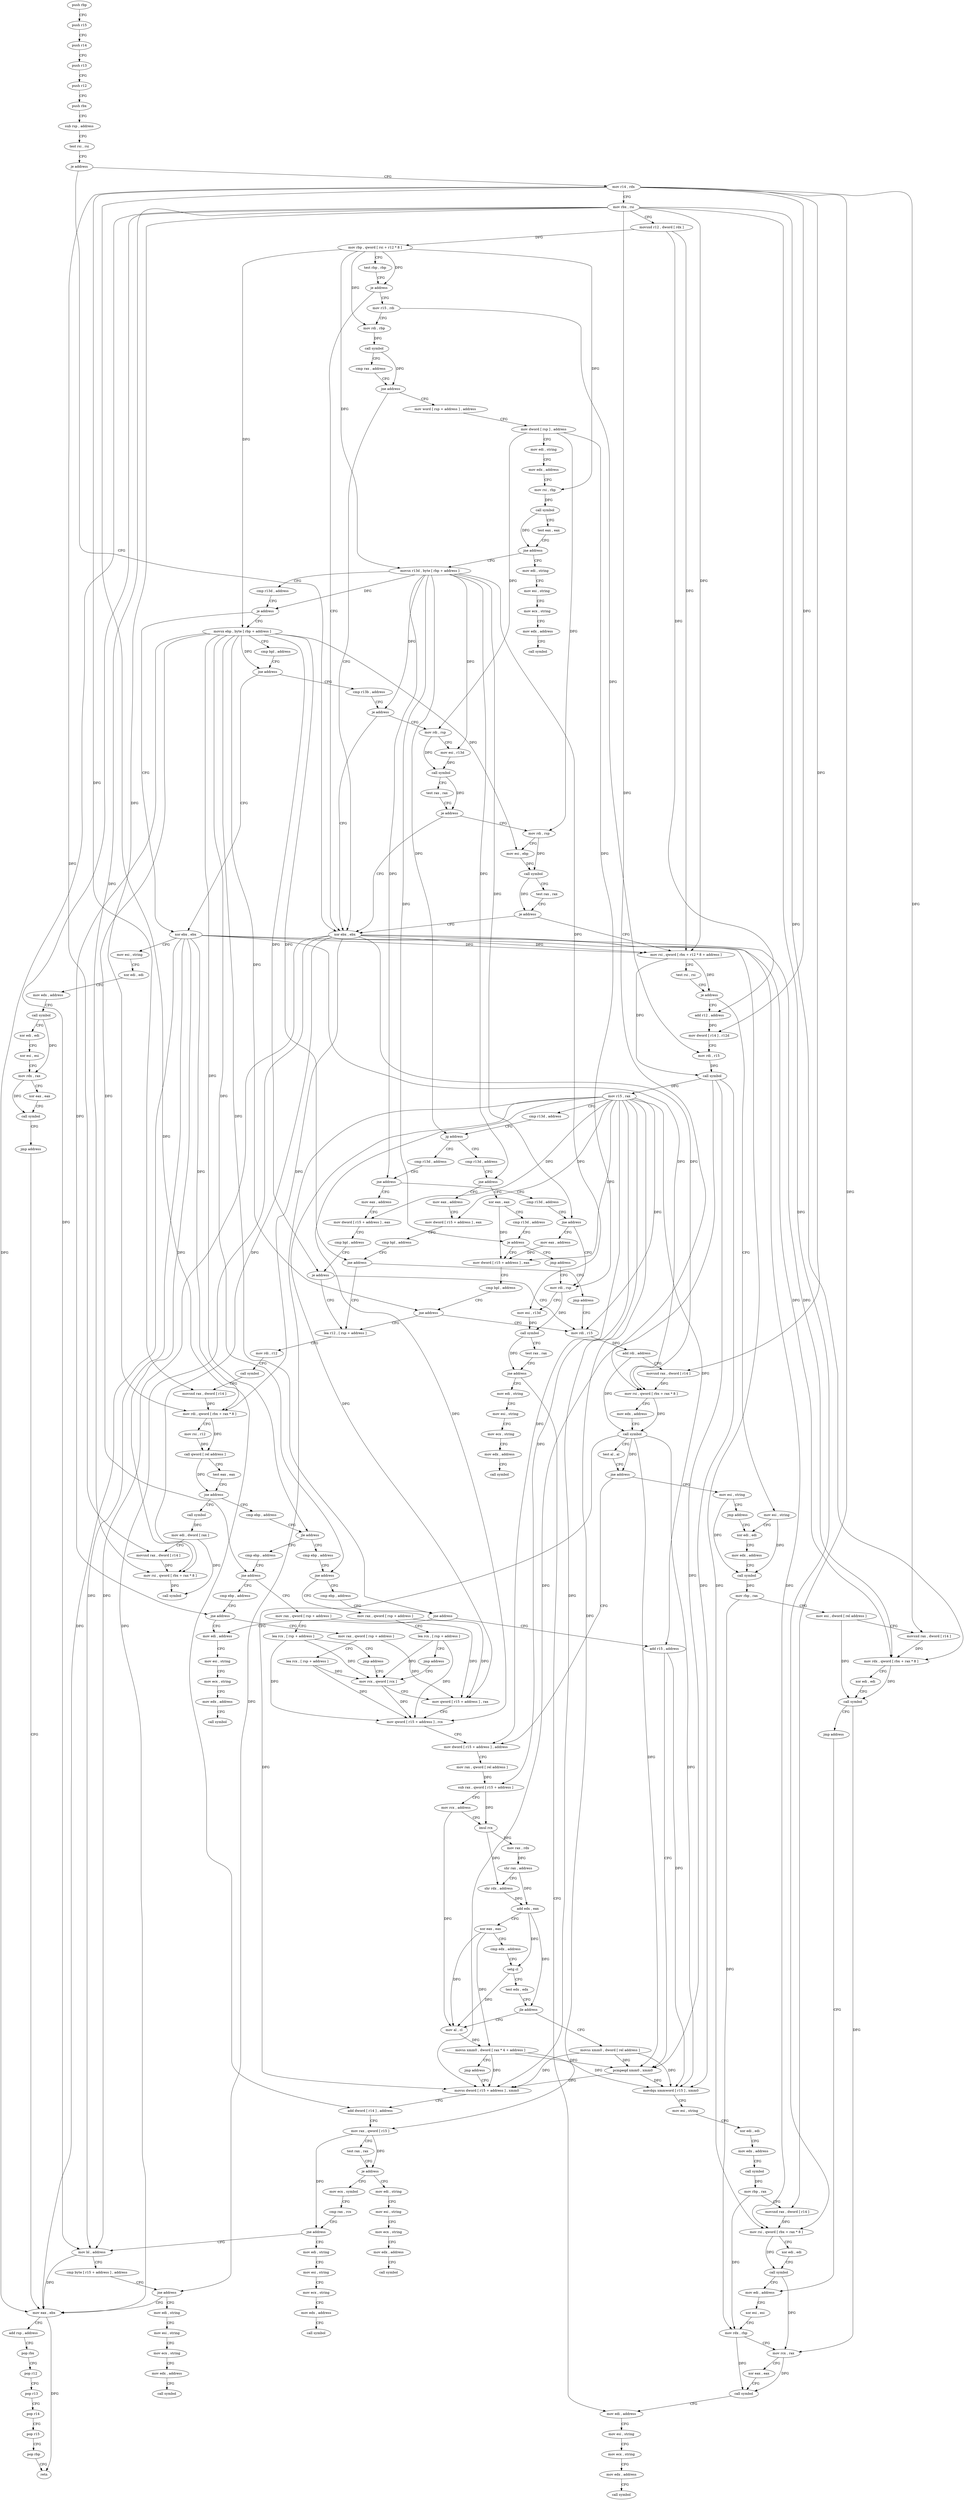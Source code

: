 digraph "func" {
"4242144" [label = "push rbp" ]
"4242145" [label = "push r15" ]
"4242147" [label = "push r14" ]
"4242149" [label = "push r13" ]
"4242151" [label = "push r12" ]
"4242153" [label = "push rbx" ]
"4242154" [label = "sub rsp , address" ]
"4242161" [label = "test rsi , rsi" ]
"4242164" [label = "je address" ]
"4242410" [label = "xor ebx , ebx" ]
"4242170" [label = "mov r14 , rdx" ]
"4242412" [label = "mov eax , ebx" ]
"4242173" [label = "mov rbx , rsi" ]
"4242176" [label = "movsxd r12 , dword [ rdx ]" ]
"4242179" [label = "mov rbp , qword [ rsi + r12 * 8 ]" ]
"4242183" [label = "test rbp , rbp" ]
"4242186" [label = "je address" ]
"4242192" [label = "mov r15 , rdi" ]
"4242195" [label = "mov rdi , rbp" ]
"4242198" [label = "call symbol" ]
"4242203" [label = "cmp rax , address" ]
"4242207" [label = "jne address" ]
"4242213" [label = "mov word [ rsp + address ] , address" ]
"4242220" [label = "mov dword [ rsp ] , address" ]
"4242227" [label = "mov edi , string" ]
"4242232" [label = "mov edx , address" ]
"4242237" [label = "mov rsi , rbp" ]
"4242240" [label = "call symbol" ]
"4242245" [label = "test eax , eax" ]
"4242247" [label = "jne address" ]
"4242787" [label = "mov edi , string" ]
"4242253" [label = "movsx r13d , byte [ rbp + address ]" ]
"4242792" [label = "mov esi , string" ]
"4242797" [label = "mov ecx , string" ]
"4242802" [label = "mov edx , address" ]
"4242807" [label = "call symbol" ]
"4242258" [label = "cmp r13d , address" ]
"4242262" [label = "je address" ]
"4242274" [label = "xor ebx , ebx" ]
"4242264" [label = "movsx ebp , byte [ rbp + address ]" ]
"4242276" [label = "mov esi , string" ]
"4242281" [label = "xor edi , edi" ]
"4242283" [label = "mov edx , address" ]
"4242288" [label = "call symbol" ]
"4242293" [label = "xor edi , edi" ]
"4242295" [label = "xor esi , esi" ]
"4242297" [label = "mov rdx , rax" ]
"4242300" [label = "xor eax , eax" ]
"4242302" [label = "call symbol" ]
"4242307" [label = "jmp address" ]
"4242268" [label = "cmp bpl , address" ]
"4242272" [label = "jne address" ]
"4242309" [label = "cmp r13b , address" ]
"4242414" [label = "add rsp , address" ]
"4242421" [label = "pop rbx" ]
"4242422" [label = "pop r12" ]
"4242424" [label = "pop r13" ]
"4242426" [label = "pop r14" ]
"4242428" [label = "pop r15" ]
"4242430" [label = "pop rbp" ]
"4242431" [label = "retn" ]
"4242313" [label = "je address" ]
"4242315" [label = "mov rdi , rsp" ]
"4242318" [label = "mov esi , r13d" ]
"4242321" [label = "call symbol" ]
"4242326" [label = "test rax , rax" ]
"4242329" [label = "je address" ]
"4242331" [label = "mov rdi , rsp" ]
"4242334" [label = "mov esi , ebp" ]
"4242336" [label = "call symbol" ]
"4242341" [label = "test rax , rax" ]
"4242344" [label = "je address" ]
"4242346" [label = "mov rsi , qword [ rbx + r12 * 8 + address ]" ]
"4242351" [label = "test rsi , rsi" ]
"4242354" [label = "je address" ]
"4242812" [label = "mov esi , string" ]
"4242360" [label = "add r12 , address" ]
"4242817" [label = "xor edi , edi" ]
"4242364" [label = "mov dword [ r14 ] , r12d" ]
"4242367" [label = "mov rdi , r15" ]
"4242370" [label = "call symbol" ]
"4242375" [label = "mov r15 , rax" ]
"4242378" [label = "cmp r13d , address" ]
"4242382" [label = "jg address" ]
"4242432" [label = "cmp r13d , address" ]
"4242384" [label = "cmp r13d , address" ]
"4243019" [label = "mov edi , address" ]
"4243024" [label = "xor esi , esi" ]
"4243026" [label = "mov rdx , rbp" ]
"4243029" [label = "mov rcx , rax" ]
"4243032" [label = "xor eax , eax" ]
"4243034" [label = "call symbol" ]
"4243039" [label = "mov edi , address" ]
"4242436" [label = "jne address" ]
"4242525" [label = "cmp r13d , address" ]
"4242438" [label = "mov eax , address" ]
"4242388" [label = "jne address" ]
"4242512" [label = "xor eax , eax" ]
"4242390" [label = "mov eax , address" ]
"4242529" [label = "jne address" ]
"4242926" [label = "mov rdi , rsp" ]
"4242535" [label = "mov eax , address" ]
"4242443" [label = "mov dword [ r15 + address ] , eax" ]
"4242447" [label = "cmp bpl , address" ]
"4242451" [label = "je address" ]
"4242550" [label = "mov rdi , r15" ]
"4242453" [label = "lea r12 , [ rsp + address ]" ]
"4242514" [label = "cmp r13d , address" ]
"4242518" [label = "je address" ]
"4242540" [label = "mov dword [ r15 + address ] , eax" ]
"4242520" [label = "jmp address" ]
"4242395" [label = "mov dword [ r15 + address ] , eax" ]
"4242399" [label = "cmp bpl , address" ]
"4242403" [label = "jne address" ]
"4242405" [label = "jmp address" ]
"4242929" [label = "mov esi , r13d" ]
"4242932" [label = "call symbol" ]
"4242937" [label = "test rax , rax" ]
"4242940" [label = "jne address" ]
"4242942" [label = "mov edi , string" ]
"4242553" [label = "add rdi , address" ]
"4242557" [label = "movsxd rax , dword [ r14 ]" ]
"4242560" [label = "mov rsi , qword [ rbx + rax * 8 ]" ]
"4242564" [label = "mov edx , address" ]
"4242569" [label = "call symbol" ]
"4242574" [label = "test al , al" ]
"4242576" [label = "jne address" ]
"4242639" [label = "mov dword [ r15 + address ] , address" ]
"4242578" [label = "mov esi , string" ]
"4242458" [label = "mov rdi , r12" ]
"4242461" [label = "call symbol" ]
"4242466" [label = "movsxd rax , dword [ r14 ]" ]
"4242469" [label = "mov rdi , qword [ rbx + rax * 8 ]" ]
"4242473" [label = "mov rsi , r12" ]
"4242476" [label = "call qword [ rel address ]" ]
"4242482" [label = "test eax , eax" ]
"4242484" [label = "jne address" ]
"4242907" [label = "call symbol" ]
"4242490" [label = "cmp ebp , address" ]
"4242544" [label = "cmp bpl , address" ]
"4242548" [label = "jne address" ]
"4243044" [label = "mov esi , string" ]
"4243049" [label = "mov ecx , string" ]
"4243054" [label = "mov edx , address" ]
"4243059" [label = "call symbol" ]
"4242947" [label = "mov esi , string" ]
"4242952" [label = "mov ecx , string" ]
"4242957" [label = "mov edx , address" ]
"4242962" [label = "call symbol" ]
"4242647" [label = "mov rax , qword [ rel address ]" ]
"4242654" [label = "sub rax , qword [ r15 + address ]" ]
"4242658" [label = "mov rcx , address" ]
"4242668" [label = "imul rcx" ]
"4242671" [label = "mov rax , rdx" ]
"4242674" [label = "shr rax , address" ]
"4242678" [label = "shr rdx , address" ]
"4242682" [label = "add edx , eax" ]
"4242684" [label = "xor eax , eax" ]
"4242686" [label = "cmp edx , address" ]
"4242689" [label = "setg cl" ]
"4242692" [label = "test edx , edx" ]
"4242694" [label = "jle address" ]
"4242709" [label = "movss xmm0 , dword [ rel address ]" ]
"4242696" [label = "mov al , cl" ]
"4242583" [label = "jmp address" ]
"4242912" [label = "mov edi , dword [ rax ]" ]
"4242914" [label = "movsxd rax , dword [ r14 ]" ]
"4242917" [label = "mov rsi , qword [ rbx + rax * 8 ]" ]
"4242921" [label = "call symbol" ]
"4242493" [label = "jle address" ]
"4242588" [label = "cmp ebp , address" ]
"4242495" [label = "cmp ebp , address" ]
"4242717" [label = "movss dword [ r15 + address ] , xmm0" ]
"4242698" [label = "movss xmm0 , dword [ rax * 4 + address ]" ]
"4242707" [label = "jmp address" ]
"4242819" [label = "mov edx , address" ]
"4242824" [label = "call symbol" ]
"4242829" [label = "mov rbp , rax" ]
"4242832" [label = "mov esi , dword [ rel address ]" ]
"4242838" [label = "movsxd rax , dword [ r14 ]" ]
"4242841" [label = "mov rdx , qword [ rbx + rax * 8 ]" ]
"4242845" [label = "xor edi , edi" ]
"4242847" [label = "call symbol" ]
"4242852" [label = "jmp address" ]
"4242591" [label = "jne address" ]
"4242967" [label = "cmp ebp , address" ]
"4242597" [label = "mov rax , qword [ rsp + address ]" ]
"4242498" [label = "jne address" ]
"4242609" [label = "cmp ebp , address" ]
"4242500" [label = "mov rax , qword [ rsp + address ]" ]
"4242857" [label = "mov edi , string" ]
"4242862" [label = "mov esi , string" ]
"4242867" [label = "mov ecx , string" ]
"4242872" [label = "mov edx , address" ]
"4242877" [label = "call symbol" ]
"4242735" [label = "mov ecx , symbol" ]
"4242740" [label = "cmp rax , rcx" ]
"4242743" [label = "jne address" ]
"4242882" [label = "mov edi , string" ]
"4242749" [label = "mov bl , address" ]
"4242723" [label = "add dword [ r14 ] , address" ]
"4242727" [label = "mov rax , qword [ r15 ]" ]
"4242730" [label = "test rax , rax" ]
"4242733" [label = "je address" ]
"4242970" [label = "jne address" ]
"4243064" [label = "mov edi , address" ]
"4242972" [label = "add r15 , address" ]
"4242602" [label = "lea rcx , [ rsp + address ]" ]
"4242607" [label = "jmp address" ]
"4242628" [label = "mov rcx , qword [ rcx ]" ]
"4242612" [label = "jne address" ]
"4242618" [label = "mov rax , qword [ rsp + address ]" ]
"4242505" [label = "lea rcx , [ rsp + address ]" ]
"4242510" [label = "jmp address" ]
"4242887" [label = "mov esi , string" ]
"4242892" [label = "mov ecx , string" ]
"4242897" [label = "mov edx , address" ]
"4242902" [label = "call symbol" ]
"4242751" [label = "cmp byte [ r15 + address ] , address" ]
"4242756" [label = "jne address" ]
"4242762" [label = "mov edi , string" ]
"4243069" [label = "mov esi , string" ]
"4243074" [label = "mov ecx , string" ]
"4243079" [label = "mov edx , address" ]
"4243084" [label = "call symbol" ]
"4242976" [label = "pcmpeqd xmm0 , xmm0" ]
"4242980" [label = "movdqu xmmword [ r15 ] , xmm0" ]
"4242985" [label = "mov esi , string" ]
"4242990" [label = "xor edi , edi" ]
"4242992" [label = "mov edx , address" ]
"4242997" [label = "call symbol" ]
"4243002" [label = "mov rbp , rax" ]
"4243005" [label = "movsxd rax , dword [ r14 ]" ]
"4243008" [label = "mov rsi , qword [ rbx + rax * 8 ]" ]
"4243012" [label = "xor edi , edi" ]
"4243014" [label = "call symbol" ]
"4242631" [label = "mov qword [ r15 + address ] , rax" ]
"4242635" [label = "mov qword [ r15 + address ] , rcx" ]
"4242623" [label = "lea rcx , [ rsp + address ]" ]
"4242767" [label = "mov esi , string" ]
"4242772" [label = "mov ecx , string" ]
"4242777" [label = "mov edx , address" ]
"4242782" [label = "call symbol" ]
"4242144" -> "4242145" [ label = "CFG" ]
"4242145" -> "4242147" [ label = "CFG" ]
"4242147" -> "4242149" [ label = "CFG" ]
"4242149" -> "4242151" [ label = "CFG" ]
"4242151" -> "4242153" [ label = "CFG" ]
"4242153" -> "4242154" [ label = "CFG" ]
"4242154" -> "4242161" [ label = "CFG" ]
"4242161" -> "4242164" [ label = "CFG" ]
"4242164" -> "4242410" [ label = "CFG" ]
"4242164" -> "4242170" [ label = "CFG" ]
"4242410" -> "4242412" [ label = "DFG" ]
"4242410" -> "4242346" [ label = "DFG" ]
"4242410" -> "4242841" [ label = "DFG" ]
"4242410" -> "4242560" [ label = "DFG" ]
"4242410" -> "4242469" [ label = "DFG" ]
"4242410" -> "4242917" [ label = "DFG" ]
"4242410" -> "4243008" [ label = "DFG" ]
"4242410" -> "4242749" [ label = "DFG" ]
"4242170" -> "4242173" [ label = "CFG" ]
"4242170" -> "4242364" [ label = "DFG" ]
"4242170" -> "4242838" [ label = "DFG" ]
"4242170" -> "4242557" [ label = "DFG" ]
"4242170" -> "4242466" [ label = "DFG" ]
"4242170" -> "4242914" [ label = "DFG" ]
"4242170" -> "4242723" [ label = "DFG" ]
"4242170" -> "4243005" [ label = "DFG" ]
"4242412" -> "4242414" [ label = "CFG" ]
"4242412" -> "4242431" [ label = "DFG" ]
"4242173" -> "4242176" [ label = "CFG" ]
"4242173" -> "4242412" [ label = "DFG" ]
"4242173" -> "4242346" [ label = "DFG" ]
"4242173" -> "4242841" [ label = "DFG" ]
"4242173" -> "4242560" [ label = "DFG" ]
"4242173" -> "4242469" [ label = "DFG" ]
"4242173" -> "4242917" [ label = "DFG" ]
"4242173" -> "4243008" [ label = "DFG" ]
"4242173" -> "4242749" [ label = "DFG" ]
"4242176" -> "4242179" [ label = "DFG" ]
"4242176" -> "4242346" [ label = "DFG" ]
"4242176" -> "4242360" [ label = "DFG" ]
"4242179" -> "4242183" [ label = "CFG" ]
"4242179" -> "4242186" [ label = "DFG" ]
"4242179" -> "4242195" [ label = "DFG" ]
"4242179" -> "4242237" [ label = "DFG" ]
"4242179" -> "4242253" [ label = "DFG" ]
"4242179" -> "4242264" [ label = "DFG" ]
"4242183" -> "4242186" [ label = "CFG" ]
"4242186" -> "4242410" [ label = "CFG" ]
"4242186" -> "4242192" [ label = "CFG" ]
"4242192" -> "4242195" [ label = "CFG" ]
"4242192" -> "4242367" [ label = "DFG" ]
"4242195" -> "4242198" [ label = "DFG" ]
"4242198" -> "4242203" [ label = "CFG" ]
"4242198" -> "4242207" [ label = "DFG" ]
"4242203" -> "4242207" [ label = "CFG" ]
"4242207" -> "4242410" [ label = "CFG" ]
"4242207" -> "4242213" [ label = "CFG" ]
"4242213" -> "4242220" [ label = "CFG" ]
"4242220" -> "4242227" [ label = "CFG" ]
"4242220" -> "4242315" [ label = "DFG" ]
"4242220" -> "4242331" [ label = "DFG" ]
"4242220" -> "4242926" [ label = "DFG" ]
"4242227" -> "4242232" [ label = "CFG" ]
"4242232" -> "4242237" [ label = "CFG" ]
"4242237" -> "4242240" [ label = "DFG" ]
"4242240" -> "4242245" [ label = "CFG" ]
"4242240" -> "4242247" [ label = "DFG" ]
"4242245" -> "4242247" [ label = "CFG" ]
"4242247" -> "4242787" [ label = "CFG" ]
"4242247" -> "4242253" [ label = "CFG" ]
"4242787" -> "4242792" [ label = "CFG" ]
"4242253" -> "4242258" [ label = "CFG" ]
"4242253" -> "4242262" [ label = "DFG" ]
"4242253" -> "4242313" [ label = "DFG" ]
"4242253" -> "4242318" [ label = "DFG" ]
"4242253" -> "4242382" [ label = "DFG" ]
"4242253" -> "4242436" [ label = "DFG" ]
"4242253" -> "4242388" [ label = "DFG" ]
"4242253" -> "4242529" [ label = "DFG" ]
"4242253" -> "4242518" [ label = "DFG" ]
"4242253" -> "4242929" [ label = "DFG" ]
"4242792" -> "4242797" [ label = "CFG" ]
"4242797" -> "4242802" [ label = "CFG" ]
"4242802" -> "4242807" [ label = "CFG" ]
"4242258" -> "4242262" [ label = "CFG" ]
"4242262" -> "4242274" [ label = "CFG" ]
"4242262" -> "4242264" [ label = "CFG" ]
"4242274" -> "4242276" [ label = "CFG" ]
"4242274" -> "4242412" [ label = "DFG" ]
"4242274" -> "4242346" [ label = "DFG" ]
"4242274" -> "4242841" [ label = "DFG" ]
"4242274" -> "4242560" [ label = "DFG" ]
"4242274" -> "4242469" [ label = "DFG" ]
"4242274" -> "4242917" [ label = "DFG" ]
"4242274" -> "4243008" [ label = "DFG" ]
"4242274" -> "4242749" [ label = "DFG" ]
"4242264" -> "4242268" [ label = "CFG" ]
"4242264" -> "4242272" [ label = "DFG" ]
"4242264" -> "4242334" [ label = "DFG" ]
"4242264" -> "4242451" [ label = "DFG" ]
"4242264" -> "4242403" [ label = "DFG" ]
"4242264" -> "4242548" [ label = "DFG" ]
"4242264" -> "4242493" [ label = "DFG" ]
"4242264" -> "4242591" [ label = "DFG" ]
"4242264" -> "4242498" [ label = "DFG" ]
"4242264" -> "4242970" [ label = "DFG" ]
"4242264" -> "4242612" [ label = "DFG" ]
"4242276" -> "4242281" [ label = "CFG" ]
"4242281" -> "4242283" [ label = "CFG" ]
"4242283" -> "4242288" [ label = "CFG" ]
"4242288" -> "4242293" [ label = "CFG" ]
"4242288" -> "4242297" [ label = "DFG" ]
"4242293" -> "4242295" [ label = "CFG" ]
"4242295" -> "4242297" [ label = "CFG" ]
"4242297" -> "4242300" [ label = "CFG" ]
"4242297" -> "4242302" [ label = "DFG" ]
"4242300" -> "4242302" [ label = "CFG" ]
"4242302" -> "4242307" [ label = "CFG" ]
"4242307" -> "4242412" [ label = "CFG" ]
"4242268" -> "4242272" [ label = "CFG" ]
"4242272" -> "4242309" [ label = "CFG" ]
"4242272" -> "4242274" [ label = "CFG" ]
"4242309" -> "4242313" [ label = "CFG" ]
"4242414" -> "4242421" [ label = "CFG" ]
"4242421" -> "4242422" [ label = "CFG" ]
"4242422" -> "4242424" [ label = "CFG" ]
"4242424" -> "4242426" [ label = "CFG" ]
"4242426" -> "4242428" [ label = "CFG" ]
"4242428" -> "4242430" [ label = "CFG" ]
"4242430" -> "4242431" [ label = "CFG" ]
"4242313" -> "4242410" [ label = "CFG" ]
"4242313" -> "4242315" [ label = "CFG" ]
"4242315" -> "4242318" [ label = "CFG" ]
"4242315" -> "4242321" [ label = "DFG" ]
"4242318" -> "4242321" [ label = "DFG" ]
"4242321" -> "4242326" [ label = "CFG" ]
"4242321" -> "4242329" [ label = "DFG" ]
"4242326" -> "4242329" [ label = "CFG" ]
"4242329" -> "4242410" [ label = "CFG" ]
"4242329" -> "4242331" [ label = "CFG" ]
"4242331" -> "4242334" [ label = "CFG" ]
"4242331" -> "4242336" [ label = "DFG" ]
"4242334" -> "4242336" [ label = "DFG" ]
"4242336" -> "4242341" [ label = "CFG" ]
"4242336" -> "4242344" [ label = "DFG" ]
"4242341" -> "4242344" [ label = "CFG" ]
"4242344" -> "4242410" [ label = "CFG" ]
"4242344" -> "4242346" [ label = "CFG" ]
"4242346" -> "4242351" [ label = "CFG" ]
"4242346" -> "4242354" [ label = "DFG" ]
"4242346" -> "4242370" [ label = "DFG" ]
"4242351" -> "4242354" [ label = "CFG" ]
"4242354" -> "4242812" [ label = "CFG" ]
"4242354" -> "4242360" [ label = "CFG" ]
"4242812" -> "4242817" [ label = "CFG" ]
"4242812" -> "4242824" [ label = "DFG" ]
"4242360" -> "4242364" [ label = "DFG" ]
"4242817" -> "4242819" [ label = "CFG" ]
"4242364" -> "4242367" [ label = "CFG" ]
"4242367" -> "4242370" [ label = "DFG" ]
"4242370" -> "4242375" [ label = "DFG" ]
"4242370" -> "4242717" [ label = "DFG" ]
"4242370" -> "4242976" [ label = "DFG" ]
"4242370" -> "4242980" [ label = "DFG" ]
"4242375" -> "4242378" [ label = "CFG" ]
"4242375" -> "4242443" [ label = "DFG" ]
"4242375" -> "4242395" [ label = "DFG" ]
"4242375" -> "4242550" [ label = "DFG" ]
"4242375" -> "4242540" [ label = "DFG" ]
"4242375" -> "4242639" [ label = "DFG" ]
"4242375" -> "4242654" [ label = "DFG" ]
"4242375" -> "4242717" [ label = "DFG" ]
"4242375" -> "4242727" [ label = "DFG" ]
"4242375" -> "4242972" [ label = "DFG" ]
"4242375" -> "4242631" [ label = "DFG" ]
"4242375" -> "4242635" [ label = "DFG" ]
"4242375" -> "4242756" [ label = "DFG" ]
"4242378" -> "4242382" [ label = "CFG" ]
"4242382" -> "4242432" [ label = "CFG" ]
"4242382" -> "4242384" [ label = "CFG" ]
"4242432" -> "4242436" [ label = "CFG" ]
"4242384" -> "4242388" [ label = "CFG" ]
"4243019" -> "4243024" [ label = "CFG" ]
"4243024" -> "4243026" [ label = "CFG" ]
"4243026" -> "4243029" [ label = "CFG" ]
"4243026" -> "4243034" [ label = "DFG" ]
"4243029" -> "4243032" [ label = "CFG" ]
"4243029" -> "4243034" [ label = "DFG" ]
"4243032" -> "4243034" [ label = "CFG" ]
"4243034" -> "4243039" [ label = "CFG" ]
"4243039" -> "4243044" [ label = "CFG" ]
"4242436" -> "4242525" [ label = "CFG" ]
"4242436" -> "4242438" [ label = "CFG" ]
"4242525" -> "4242529" [ label = "CFG" ]
"4242438" -> "4242443" [ label = "CFG" ]
"4242388" -> "4242512" [ label = "CFG" ]
"4242388" -> "4242390" [ label = "CFG" ]
"4242512" -> "4242514" [ label = "CFG" ]
"4242512" -> "4242540" [ label = "DFG" ]
"4242390" -> "4242395" [ label = "CFG" ]
"4242529" -> "4242926" [ label = "CFG" ]
"4242529" -> "4242535" [ label = "CFG" ]
"4242926" -> "4242929" [ label = "CFG" ]
"4242926" -> "4242932" [ label = "DFG" ]
"4242535" -> "4242540" [ label = "DFG" ]
"4242443" -> "4242447" [ label = "CFG" ]
"4242447" -> "4242451" [ label = "CFG" ]
"4242451" -> "4242550" [ label = "CFG" ]
"4242451" -> "4242453" [ label = "CFG" ]
"4242550" -> "4242553" [ label = "DFG" ]
"4242453" -> "4242458" [ label = "CFG" ]
"4242514" -> "4242518" [ label = "CFG" ]
"4242518" -> "4242540" [ label = "CFG" ]
"4242518" -> "4242520" [ label = "CFG" ]
"4242540" -> "4242544" [ label = "CFG" ]
"4242520" -> "4242926" [ label = "CFG" ]
"4242395" -> "4242399" [ label = "CFG" ]
"4242399" -> "4242403" [ label = "CFG" ]
"4242403" -> "4242453" [ label = "CFG" ]
"4242403" -> "4242405" [ label = "CFG" ]
"4242405" -> "4242550" [ label = "CFG" ]
"4242929" -> "4242932" [ label = "DFG" ]
"4242932" -> "4242937" [ label = "CFG" ]
"4242932" -> "4242940" [ label = "DFG" ]
"4242937" -> "4242940" [ label = "CFG" ]
"4242940" -> "4243039" [ label = "CFG" ]
"4242940" -> "4242942" [ label = "CFG" ]
"4242942" -> "4242947" [ label = "CFG" ]
"4242553" -> "4242557" [ label = "CFG" ]
"4242553" -> "4242569" [ label = "DFG" ]
"4242557" -> "4242560" [ label = "DFG" ]
"4242560" -> "4242564" [ label = "CFG" ]
"4242560" -> "4242569" [ label = "DFG" ]
"4242564" -> "4242569" [ label = "CFG" ]
"4242569" -> "4242574" [ label = "CFG" ]
"4242569" -> "4242576" [ label = "DFG" ]
"4242569" -> "4242717" [ label = "DFG" ]
"4242569" -> "4242976" [ label = "DFG" ]
"4242569" -> "4242980" [ label = "DFG" ]
"4242574" -> "4242576" [ label = "CFG" ]
"4242576" -> "4242639" [ label = "CFG" ]
"4242576" -> "4242578" [ label = "CFG" ]
"4242639" -> "4242647" [ label = "CFG" ]
"4242578" -> "4242583" [ label = "CFG" ]
"4242578" -> "4242824" [ label = "DFG" ]
"4242458" -> "4242461" [ label = "CFG" ]
"4242461" -> "4242466" [ label = "CFG" ]
"4242466" -> "4242469" [ label = "DFG" ]
"4242469" -> "4242473" [ label = "CFG" ]
"4242469" -> "4242476" [ label = "DFG" ]
"4242473" -> "4242476" [ label = "DFG" ]
"4242476" -> "4242482" [ label = "CFG" ]
"4242476" -> "4242484" [ label = "DFG" ]
"4242482" -> "4242484" [ label = "CFG" ]
"4242484" -> "4242907" [ label = "CFG" ]
"4242484" -> "4242490" [ label = "CFG" ]
"4242907" -> "4242912" [ label = "DFG" ]
"4242490" -> "4242493" [ label = "CFG" ]
"4242544" -> "4242548" [ label = "CFG" ]
"4242548" -> "4242453" [ label = "CFG" ]
"4242548" -> "4242550" [ label = "CFG" ]
"4243044" -> "4243049" [ label = "CFG" ]
"4243049" -> "4243054" [ label = "CFG" ]
"4243054" -> "4243059" [ label = "CFG" ]
"4242947" -> "4242952" [ label = "CFG" ]
"4242952" -> "4242957" [ label = "CFG" ]
"4242957" -> "4242962" [ label = "CFG" ]
"4242647" -> "4242654" [ label = "DFG" ]
"4242654" -> "4242658" [ label = "CFG" ]
"4242654" -> "4242668" [ label = "DFG" ]
"4242658" -> "4242668" [ label = "CFG" ]
"4242658" -> "4242696" [ label = "DFG" ]
"4242668" -> "4242671" [ label = "DFG" ]
"4242668" -> "4242678" [ label = "DFG" ]
"4242671" -> "4242674" [ label = "DFG" ]
"4242674" -> "4242678" [ label = "CFG" ]
"4242674" -> "4242682" [ label = "DFG" ]
"4242678" -> "4242682" [ label = "DFG" ]
"4242682" -> "4242684" [ label = "CFG" ]
"4242682" -> "4242689" [ label = "DFG" ]
"4242682" -> "4242694" [ label = "DFG" ]
"4242684" -> "4242686" [ label = "CFG" ]
"4242684" -> "4242696" [ label = "DFG" ]
"4242684" -> "4242698" [ label = "DFG" ]
"4242686" -> "4242689" [ label = "CFG" ]
"4242689" -> "4242692" [ label = "CFG" ]
"4242689" -> "4242696" [ label = "DFG" ]
"4242692" -> "4242694" [ label = "CFG" ]
"4242694" -> "4242709" [ label = "CFG" ]
"4242694" -> "4242696" [ label = "CFG" ]
"4242709" -> "4242717" [ label = "DFG" ]
"4242709" -> "4242976" [ label = "DFG" ]
"4242709" -> "4242980" [ label = "DFG" ]
"4242696" -> "4242698" [ label = "DFG" ]
"4242583" -> "4242817" [ label = "CFG" ]
"4242912" -> "4242914" [ label = "CFG" ]
"4242912" -> "4242921" [ label = "DFG" ]
"4242914" -> "4242917" [ label = "DFG" ]
"4242917" -> "4242921" [ label = "DFG" ]
"4242493" -> "4242588" [ label = "CFG" ]
"4242493" -> "4242495" [ label = "CFG" ]
"4242588" -> "4242591" [ label = "CFG" ]
"4242495" -> "4242498" [ label = "CFG" ]
"4242717" -> "4242723" [ label = "CFG" ]
"4242698" -> "4242707" [ label = "CFG" ]
"4242698" -> "4242717" [ label = "DFG" ]
"4242698" -> "4242976" [ label = "DFG" ]
"4242698" -> "4242980" [ label = "DFG" ]
"4242707" -> "4242717" [ label = "CFG" ]
"4242819" -> "4242824" [ label = "CFG" ]
"4242824" -> "4242829" [ label = "DFG" ]
"4242829" -> "4242832" [ label = "CFG" ]
"4242829" -> "4243026" [ label = "DFG" ]
"4242832" -> "4242838" [ label = "CFG" ]
"4242832" -> "4242847" [ label = "DFG" ]
"4242838" -> "4242841" [ label = "DFG" ]
"4242841" -> "4242845" [ label = "CFG" ]
"4242841" -> "4242847" [ label = "DFG" ]
"4242845" -> "4242847" [ label = "CFG" ]
"4242847" -> "4242852" [ label = "CFG" ]
"4242847" -> "4243029" [ label = "DFG" ]
"4242852" -> "4243019" [ label = "CFG" ]
"4242591" -> "4242967" [ label = "CFG" ]
"4242591" -> "4242597" [ label = "CFG" ]
"4242967" -> "4242970" [ label = "CFG" ]
"4242597" -> "4242602" [ label = "CFG" ]
"4242597" -> "4242631" [ label = "DFG" ]
"4242498" -> "4242609" [ label = "CFG" ]
"4242498" -> "4242500" [ label = "CFG" ]
"4242609" -> "4242612" [ label = "CFG" ]
"4242500" -> "4242505" [ label = "CFG" ]
"4242500" -> "4242631" [ label = "DFG" ]
"4242857" -> "4242862" [ label = "CFG" ]
"4242862" -> "4242867" [ label = "CFG" ]
"4242867" -> "4242872" [ label = "CFG" ]
"4242872" -> "4242877" [ label = "CFG" ]
"4242735" -> "4242740" [ label = "CFG" ]
"4242740" -> "4242743" [ label = "CFG" ]
"4242743" -> "4242882" [ label = "CFG" ]
"4242743" -> "4242749" [ label = "CFG" ]
"4242882" -> "4242887" [ label = "CFG" ]
"4242749" -> "4242751" [ label = "CFG" ]
"4242749" -> "4242412" [ label = "DFG" ]
"4242723" -> "4242727" [ label = "CFG" ]
"4242727" -> "4242730" [ label = "CFG" ]
"4242727" -> "4242733" [ label = "DFG" ]
"4242727" -> "4242743" [ label = "DFG" ]
"4242730" -> "4242733" [ label = "CFG" ]
"4242733" -> "4242857" [ label = "CFG" ]
"4242733" -> "4242735" [ label = "CFG" ]
"4242970" -> "4243064" [ label = "CFG" ]
"4242970" -> "4242972" [ label = "CFG" ]
"4243064" -> "4243069" [ label = "CFG" ]
"4242972" -> "4242976" [ label = "CFG" ]
"4242972" -> "4242980" [ label = "DFG" ]
"4242602" -> "4242607" [ label = "CFG" ]
"4242602" -> "4242628" [ label = "DFG" ]
"4242602" -> "4242635" [ label = "DFG" ]
"4242607" -> "4242628" [ label = "CFG" ]
"4242628" -> "4242631" [ label = "CFG" ]
"4242628" -> "4242635" [ label = "DFG" ]
"4242612" -> "4243064" [ label = "CFG" ]
"4242612" -> "4242618" [ label = "CFG" ]
"4242618" -> "4242623" [ label = "CFG" ]
"4242618" -> "4242631" [ label = "DFG" ]
"4242505" -> "4242510" [ label = "CFG" ]
"4242505" -> "4242628" [ label = "DFG" ]
"4242505" -> "4242635" [ label = "DFG" ]
"4242510" -> "4242628" [ label = "CFG" ]
"4242887" -> "4242892" [ label = "CFG" ]
"4242892" -> "4242897" [ label = "CFG" ]
"4242897" -> "4242902" [ label = "CFG" ]
"4242751" -> "4242756" [ label = "CFG" ]
"4242756" -> "4242412" [ label = "CFG" ]
"4242756" -> "4242762" [ label = "CFG" ]
"4242762" -> "4242767" [ label = "CFG" ]
"4243069" -> "4243074" [ label = "CFG" ]
"4243074" -> "4243079" [ label = "CFG" ]
"4243079" -> "4243084" [ label = "CFG" ]
"4242976" -> "4242980" [ label = "DFG" ]
"4242976" -> "4242717" [ label = "DFG" ]
"4242980" -> "4242985" [ label = "CFG" ]
"4242985" -> "4242990" [ label = "CFG" ]
"4242990" -> "4242992" [ label = "CFG" ]
"4242992" -> "4242997" [ label = "CFG" ]
"4242997" -> "4243002" [ label = "DFG" ]
"4243002" -> "4243005" [ label = "CFG" ]
"4243002" -> "4243026" [ label = "DFG" ]
"4243005" -> "4243008" [ label = "DFG" ]
"4243008" -> "4243012" [ label = "CFG" ]
"4243008" -> "4243014" [ label = "DFG" ]
"4243012" -> "4243014" [ label = "CFG" ]
"4243014" -> "4243019" [ label = "CFG" ]
"4243014" -> "4243029" [ label = "DFG" ]
"4242631" -> "4242635" [ label = "CFG" ]
"4242635" -> "4242639" [ label = "CFG" ]
"4242623" -> "4242628" [ label = "DFG" ]
"4242623" -> "4242635" [ label = "DFG" ]
"4242767" -> "4242772" [ label = "CFG" ]
"4242772" -> "4242777" [ label = "CFG" ]
"4242777" -> "4242782" [ label = "CFG" ]
}
